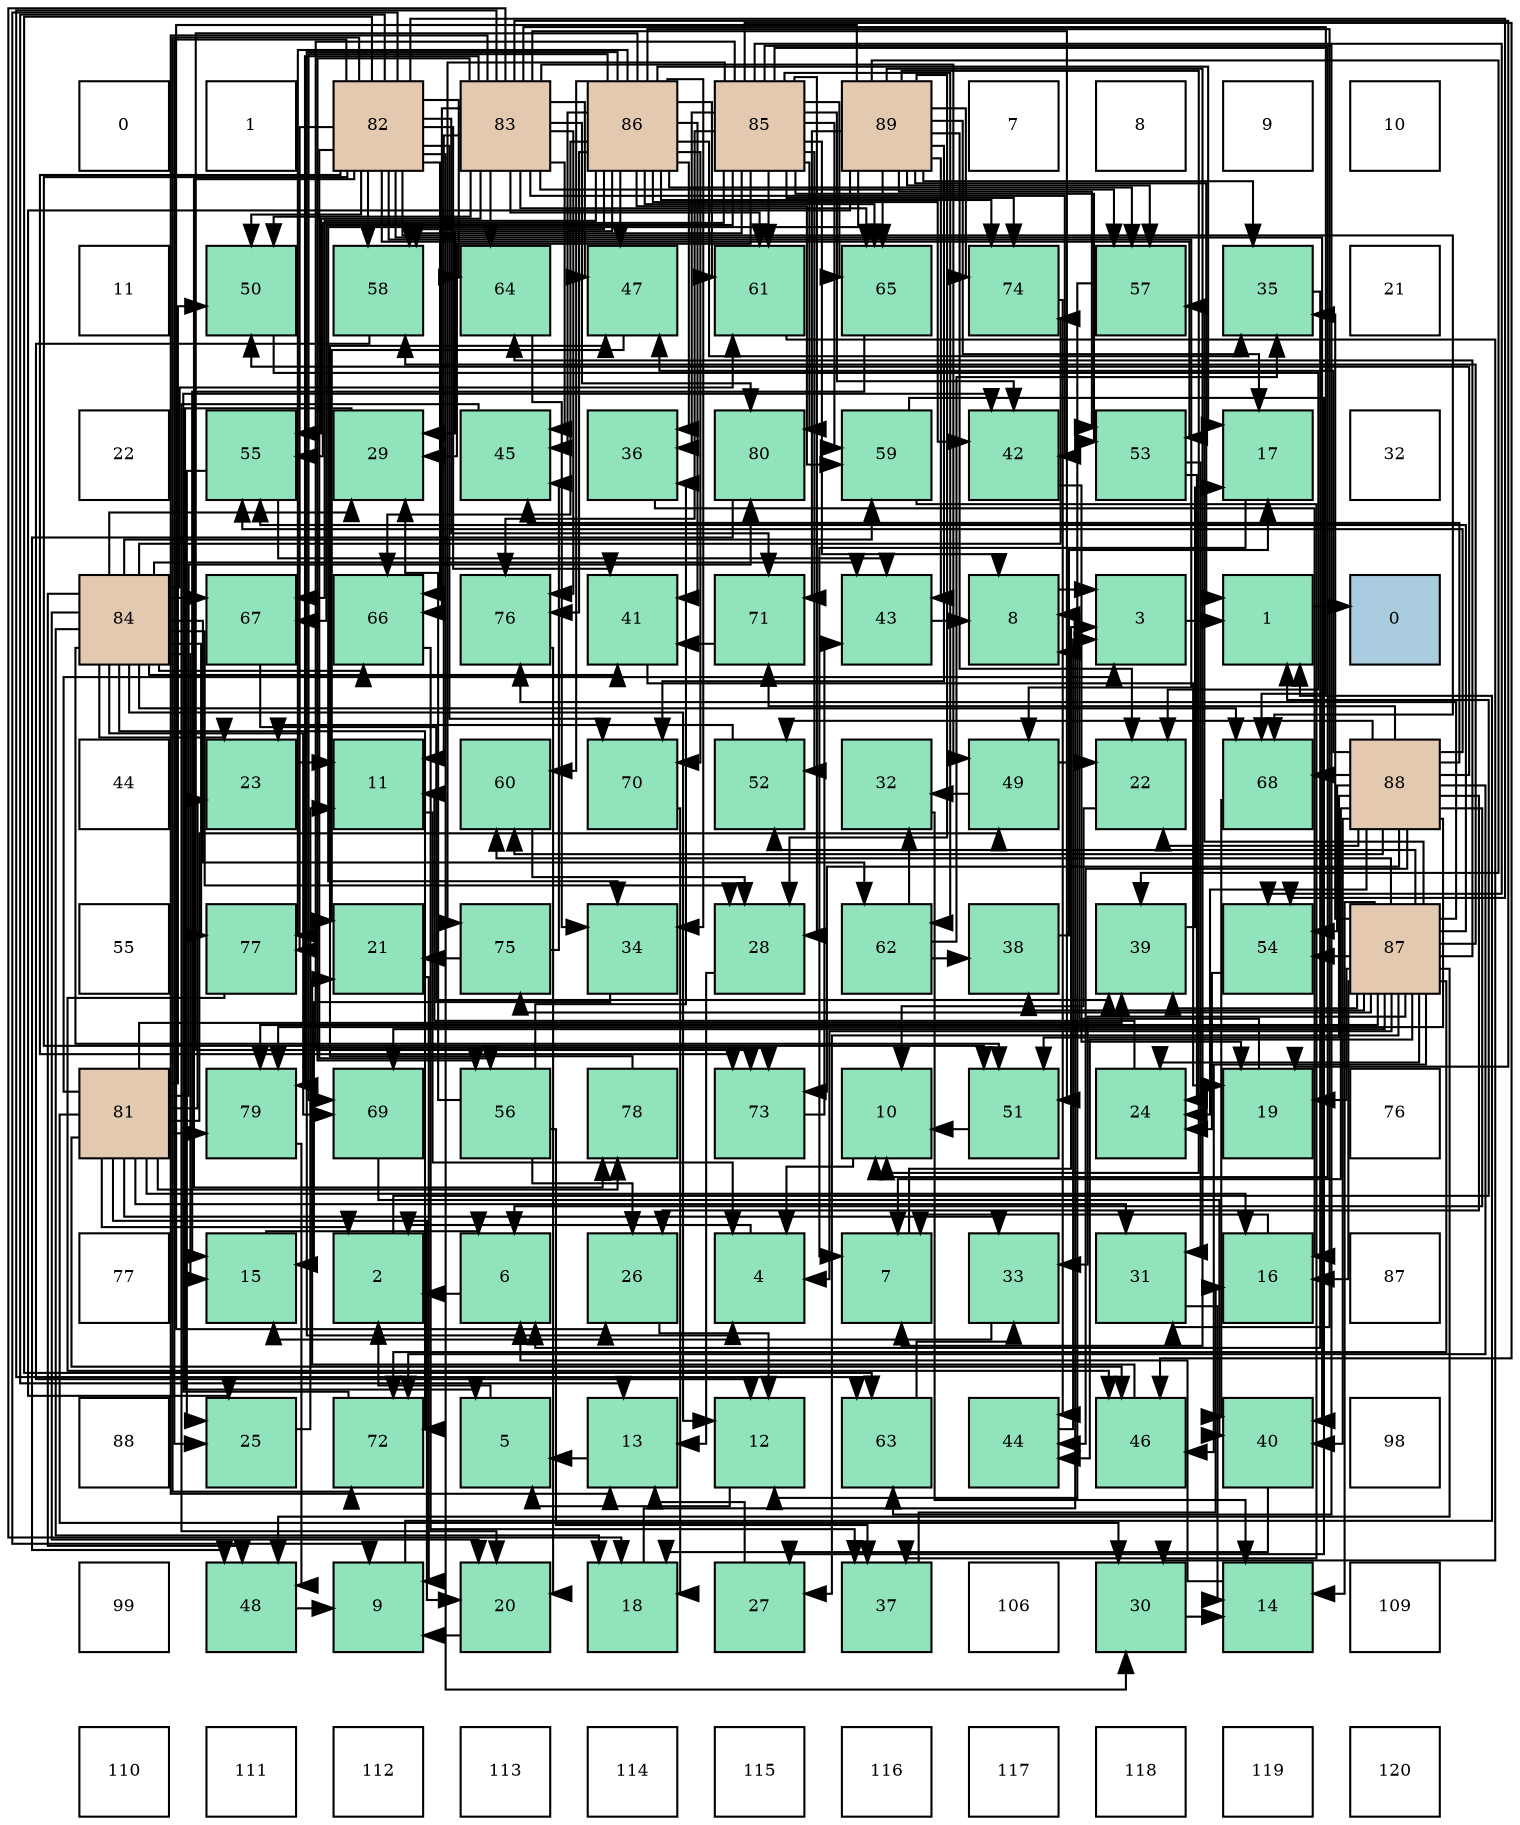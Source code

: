 digraph layout{
 rankdir=TB;
 splines=ortho;
 node [style=filled shape=square fixedsize=true width=0.6];
0[label="0", fontsize=8, fillcolor="#ffffff"];
1[label="1", fontsize=8, fillcolor="#ffffff"];
2[label="82", fontsize=8, fillcolor="#e3c9af"];
3[label="83", fontsize=8, fillcolor="#e3c9af"];
4[label="86", fontsize=8, fillcolor="#e3c9af"];
5[label="85", fontsize=8, fillcolor="#e3c9af"];
6[label="89", fontsize=8, fillcolor="#e3c9af"];
7[label="7", fontsize=8, fillcolor="#ffffff"];
8[label="8", fontsize=8, fillcolor="#ffffff"];
9[label="9", fontsize=8, fillcolor="#ffffff"];
10[label="10", fontsize=8, fillcolor="#ffffff"];
11[label="11", fontsize=8, fillcolor="#ffffff"];
12[label="50", fontsize=8, fillcolor="#91e3bb"];
13[label="58", fontsize=8, fillcolor="#91e3bb"];
14[label="64", fontsize=8, fillcolor="#91e3bb"];
15[label="47", fontsize=8, fillcolor="#91e3bb"];
16[label="61", fontsize=8, fillcolor="#91e3bb"];
17[label="65", fontsize=8, fillcolor="#91e3bb"];
18[label="74", fontsize=8, fillcolor="#91e3bb"];
19[label="57", fontsize=8, fillcolor="#91e3bb"];
20[label="35", fontsize=8, fillcolor="#91e3bb"];
21[label="21", fontsize=8, fillcolor="#ffffff"];
22[label="22", fontsize=8, fillcolor="#ffffff"];
23[label="55", fontsize=8, fillcolor="#91e3bb"];
24[label="29", fontsize=8, fillcolor="#91e3bb"];
25[label="45", fontsize=8, fillcolor="#91e3bb"];
26[label="36", fontsize=8, fillcolor="#91e3bb"];
27[label="80", fontsize=8, fillcolor="#91e3bb"];
28[label="59", fontsize=8, fillcolor="#91e3bb"];
29[label="42", fontsize=8, fillcolor="#91e3bb"];
30[label="53", fontsize=8, fillcolor="#91e3bb"];
31[label="17", fontsize=8, fillcolor="#91e3bb"];
32[label="32", fontsize=8, fillcolor="#ffffff"];
33[label="84", fontsize=8, fillcolor="#e3c9af"];
34[label="67", fontsize=8, fillcolor="#91e3bb"];
35[label="66", fontsize=8, fillcolor="#91e3bb"];
36[label="76", fontsize=8, fillcolor="#91e3bb"];
37[label="41", fontsize=8, fillcolor="#91e3bb"];
38[label="71", fontsize=8, fillcolor="#91e3bb"];
39[label="43", fontsize=8, fillcolor="#91e3bb"];
40[label="8", fontsize=8, fillcolor="#91e3bb"];
41[label="3", fontsize=8, fillcolor="#91e3bb"];
42[label="1", fontsize=8, fillcolor="#91e3bb"];
43[label="0", fontsize=8, fillcolor="#a9ccde"];
44[label="44", fontsize=8, fillcolor="#ffffff"];
45[label="23", fontsize=8, fillcolor="#91e3bb"];
46[label="11", fontsize=8, fillcolor="#91e3bb"];
47[label="60", fontsize=8, fillcolor="#91e3bb"];
48[label="70", fontsize=8, fillcolor="#91e3bb"];
49[label="52", fontsize=8, fillcolor="#91e3bb"];
50[label="32", fontsize=8, fillcolor="#91e3bb"];
51[label="49", fontsize=8, fillcolor="#91e3bb"];
52[label="22", fontsize=8, fillcolor="#91e3bb"];
53[label="68", fontsize=8, fillcolor="#91e3bb"];
54[label="88", fontsize=8, fillcolor="#e3c9af"];
55[label="55", fontsize=8, fillcolor="#ffffff"];
56[label="77", fontsize=8, fillcolor="#91e3bb"];
57[label="21", fontsize=8, fillcolor="#91e3bb"];
58[label="75", fontsize=8, fillcolor="#91e3bb"];
59[label="34", fontsize=8, fillcolor="#91e3bb"];
60[label="28", fontsize=8, fillcolor="#91e3bb"];
61[label="62", fontsize=8, fillcolor="#91e3bb"];
62[label="38", fontsize=8, fillcolor="#91e3bb"];
63[label="39", fontsize=8, fillcolor="#91e3bb"];
64[label="54", fontsize=8, fillcolor="#91e3bb"];
65[label="87", fontsize=8, fillcolor="#e3c9af"];
66[label="81", fontsize=8, fillcolor="#e3c9af"];
67[label="79", fontsize=8, fillcolor="#91e3bb"];
68[label="69", fontsize=8, fillcolor="#91e3bb"];
69[label="56", fontsize=8, fillcolor="#91e3bb"];
70[label="78", fontsize=8, fillcolor="#91e3bb"];
71[label="73", fontsize=8, fillcolor="#91e3bb"];
72[label="10", fontsize=8, fillcolor="#91e3bb"];
73[label="51", fontsize=8, fillcolor="#91e3bb"];
74[label="24", fontsize=8, fillcolor="#91e3bb"];
75[label="19", fontsize=8, fillcolor="#91e3bb"];
76[label="76", fontsize=8, fillcolor="#ffffff"];
77[label="77", fontsize=8, fillcolor="#ffffff"];
78[label="15", fontsize=8, fillcolor="#91e3bb"];
79[label="2", fontsize=8, fillcolor="#91e3bb"];
80[label="6", fontsize=8, fillcolor="#91e3bb"];
81[label="26", fontsize=8, fillcolor="#91e3bb"];
82[label="4", fontsize=8, fillcolor="#91e3bb"];
83[label="7", fontsize=8, fillcolor="#91e3bb"];
84[label="33", fontsize=8, fillcolor="#91e3bb"];
85[label="31", fontsize=8, fillcolor="#91e3bb"];
86[label="16", fontsize=8, fillcolor="#91e3bb"];
87[label="87", fontsize=8, fillcolor="#ffffff"];
88[label="88", fontsize=8, fillcolor="#ffffff"];
89[label="25", fontsize=8, fillcolor="#91e3bb"];
90[label="72", fontsize=8, fillcolor="#91e3bb"];
91[label="5", fontsize=8, fillcolor="#91e3bb"];
92[label="13", fontsize=8, fillcolor="#91e3bb"];
93[label="12", fontsize=8, fillcolor="#91e3bb"];
94[label="63", fontsize=8, fillcolor="#91e3bb"];
95[label="44", fontsize=8, fillcolor="#91e3bb"];
96[label="46", fontsize=8, fillcolor="#91e3bb"];
97[label="40", fontsize=8, fillcolor="#91e3bb"];
98[label="98", fontsize=8, fillcolor="#ffffff"];
99[label="99", fontsize=8, fillcolor="#ffffff"];
100[label="48", fontsize=8, fillcolor="#91e3bb"];
101[label="9", fontsize=8, fillcolor="#91e3bb"];
102[label="20", fontsize=8, fillcolor="#91e3bb"];
103[label="18", fontsize=8, fillcolor="#91e3bb"];
104[label="27", fontsize=8, fillcolor="#91e3bb"];
105[label="37", fontsize=8, fillcolor="#91e3bb"];
106[label="106", fontsize=8, fillcolor="#ffffff"];
107[label="30", fontsize=8, fillcolor="#91e3bb"];
108[label="14", fontsize=8, fillcolor="#91e3bb"];
109[label="109", fontsize=8, fillcolor="#ffffff"];
110[label="110", fontsize=8, fillcolor="#ffffff"];
111[label="111", fontsize=8, fillcolor="#ffffff"];
112[label="112", fontsize=8, fillcolor="#ffffff"];
113[label="113", fontsize=8, fillcolor="#ffffff"];
114[label="114", fontsize=8, fillcolor="#ffffff"];
115[label="115", fontsize=8, fillcolor="#ffffff"];
116[label="116", fontsize=8, fillcolor="#ffffff"];
117[label="117", fontsize=8, fillcolor="#ffffff"];
118[label="118", fontsize=8, fillcolor="#ffffff"];
119[label="119", fontsize=8, fillcolor="#ffffff"];
120[label="120", fontsize=8, fillcolor="#ffffff"];
edge [constraint=false, style=vis];42 -> 43;
79 -> 42;
41 -> 42;
82 -> 79;
91 -> 79;
80 -> 79;
83 -> 41;
40 -> 41;
101 -> 42;
72 -> 82;
46 -> 82;
93 -> 91;
92 -> 91;
108 -> 80;
78 -> 80;
86 -> 83;
31 -> 83;
103 -> 40;
75 -> 40;
102 -> 101;
57 -> 101;
52 -> 72;
45 -> 46;
74 -> 46;
89 -> 46;
81 -> 93;
104 -> 92;
60 -> 92;
24 -> 91;
107 -> 108;
85 -> 108;
50 -> 108;
84 -> 78;
59 -> 78;
20 -> 80;
26 -> 86;
105 -> 86;
62 -> 31;
63 -> 31;
97 -> 103;
37 -> 75;
29 -> 75;
39 -> 40;
95 -> 41;
25 -> 102;
96 -> 57;
15 -> 57;
100 -> 101;
51 -> 52;
51 -> 50;
12 -> 52;
73 -> 72;
49 -> 45;
30 -> 74;
30 -> 85;
64 -> 74;
23 -> 89;
23 -> 39;
69 -> 81;
69 -> 24;
69 -> 26;
69 -> 105;
19 -> 93;
13 -> 93;
28 -> 104;
28 -> 105;
47 -> 60;
16 -> 107;
61 -> 50;
61 -> 20;
61 -> 62;
94 -> 84;
14 -> 59;
17 -> 78;
35 -> 105;
34 -> 63;
53 -> 97;
68 -> 97;
48 -> 103;
38 -> 37;
90 -> 29;
71 -> 39;
18 -> 95;
58 -> 57;
58 -> 25;
36 -> 102;
56 -> 96;
70 -> 15;
67 -> 100;
27 -> 100;
66 -> 79;
66 -> 41;
66 -> 86;
66 -> 102;
66 -> 45;
66 -> 107;
66 -> 85;
66 -> 84;
66 -> 63;
66 -> 96;
66 -> 51;
66 -> 12;
66 -> 70;
66 -> 67;
66 -> 27;
2 -> 101;
2 -> 92;
2 -> 89;
2 -> 107;
2 -> 97;
2 -> 37;
2 -> 51;
2 -> 12;
2 -> 73;
2 -> 30;
2 -> 64;
2 -> 69;
2 -> 13;
2 -> 94;
2 -> 14;
2 -> 35;
2 -> 53;
2 -> 48;
2 -> 38;
2 -> 90;
2 -> 71;
2 -> 56;
2 -> 70;
3 -> 46;
3 -> 92;
3 -> 103;
3 -> 75;
3 -> 29;
3 -> 25;
3 -> 15;
3 -> 51;
3 -> 12;
3 -> 73;
3 -> 23;
3 -> 69;
3 -> 19;
3 -> 16;
3 -> 94;
3 -> 14;
3 -> 17;
3 -> 35;
3 -> 53;
3 -> 36;
3 -> 67;
3 -> 27;
33 -> 93;
33 -> 78;
33 -> 103;
33 -> 102;
33 -> 45;
33 -> 60;
33 -> 24;
33 -> 37;
33 -> 39;
33 -> 100;
33 -> 73;
33 -> 28;
33 -> 16;
33 -> 61;
33 -> 35;
33 -> 34;
33 -> 53;
33 -> 68;
33 -> 90;
33 -> 18;
33 -> 56;
5 -> 40;
5 -> 72;
5 -> 60;
5 -> 24;
5 -> 26;
5 -> 29;
5 -> 96;
5 -> 49;
5 -> 30;
5 -> 64;
5 -> 23;
5 -> 13;
5 -> 28;
5 -> 16;
5 -> 61;
5 -> 94;
5 -> 17;
5 -> 34;
5 -> 71;
5 -> 18;
5 -> 58;
5 -> 36;
5 -> 27;
4 -> 82;
4 -> 31;
4 -> 24;
4 -> 85;
4 -> 59;
4 -> 20;
4 -> 26;
4 -> 37;
4 -> 29;
4 -> 25;
4 -> 15;
4 -> 19;
4 -> 13;
4 -> 28;
4 -> 47;
4 -> 16;
4 -> 17;
4 -> 35;
4 -> 34;
4 -> 68;
4 -> 48;
4 -> 71;
4 -> 18;
4 -> 36;
4 -> 56;
65 -> 82;
65 -> 108;
65 -> 86;
65 -> 75;
65 -> 74;
65 -> 104;
65 -> 84;
65 -> 20;
65 -> 62;
65 -> 63;
65 -> 95;
65 -> 96;
65 -> 100;
65 -> 49;
65 -> 64;
65 -> 23;
65 -> 19;
65 -> 13;
65 -> 47;
65 -> 14;
65 -> 68;
65 -> 90;
65 -> 58;
65 -> 36;
65 -> 67;
54 -> 80;
54 -> 83;
54 -> 52;
54 -> 74;
54 -> 81;
54 -> 97;
54 -> 95;
54 -> 25;
54 -> 15;
54 -> 12;
54 -> 73;
54 -> 49;
54 -> 64;
54 -> 23;
54 -> 47;
54 -> 53;
54 -> 38;
54 -> 90;
54 -> 71;
54 -> 67;
6 -> 42;
6 -> 83;
6 -> 72;
6 -> 31;
6 -> 52;
6 -> 89;
6 -> 81;
6 -> 60;
6 -> 59;
6 -> 20;
6 -> 63;
6 -> 39;
6 -> 30;
6 -> 19;
6 -> 17;
6 -> 48;
6 -> 38;
6 -> 18;
edge [constraint=true, style=invis];
0 -> 11 -> 22 -> 33 -> 44 -> 55 -> 66 -> 77 -> 88 -> 99 -> 110;
1 -> 12 -> 23 -> 34 -> 45 -> 56 -> 67 -> 78 -> 89 -> 100 -> 111;
2 -> 13 -> 24 -> 35 -> 46 -> 57 -> 68 -> 79 -> 90 -> 101 -> 112;
3 -> 14 -> 25 -> 36 -> 47 -> 58 -> 69 -> 80 -> 91 -> 102 -> 113;
4 -> 15 -> 26 -> 37 -> 48 -> 59 -> 70 -> 81 -> 92 -> 103 -> 114;
5 -> 16 -> 27 -> 38 -> 49 -> 60 -> 71 -> 82 -> 93 -> 104 -> 115;
6 -> 17 -> 28 -> 39 -> 50 -> 61 -> 72 -> 83 -> 94 -> 105 -> 116;
7 -> 18 -> 29 -> 40 -> 51 -> 62 -> 73 -> 84 -> 95 -> 106 -> 117;
8 -> 19 -> 30 -> 41 -> 52 -> 63 -> 74 -> 85 -> 96 -> 107 -> 118;
9 -> 20 -> 31 -> 42 -> 53 -> 64 -> 75 -> 86 -> 97 -> 108 -> 119;
10 -> 21 -> 32 -> 43 -> 54 -> 65 -> 76 -> 87 -> 98 -> 109 -> 120;
rank = same {0 -> 1 -> 2 -> 3 -> 4 -> 5 -> 6 -> 7 -> 8 -> 9 -> 10};
rank = same {11 -> 12 -> 13 -> 14 -> 15 -> 16 -> 17 -> 18 -> 19 -> 20 -> 21};
rank = same {22 -> 23 -> 24 -> 25 -> 26 -> 27 -> 28 -> 29 -> 30 -> 31 -> 32};
rank = same {33 -> 34 -> 35 -> 36 -> 37 -> 38 -> 39 -> 40 -> 41 -> 42 -> 43};
rank = same {44 -> 45 -> 46 -> 47 -> 48 -> 49 -> 50 -> 51 -> 52 -> 53 -> 54};
rank = same {55 -> 56 -> 57 -> 58 -> 59 -> 60 -> 61 -> 62 -> 63 -> 64 -> 65};
rank = same {66 -> 67 -> 68 -> 69 -> 70 -> 71 -> 72 -> 73 -> 74 -> 75 -> 76};
rank = same {77 -> 78 -> 79 -> 80 -> 81 -> 82 -> 83 -> 84 -> 85 -> 86 -> 87};
rank = same {88 -> 89 -> 90 -> 91 -> 92 -> 93 -> 94 -> 95 -> 96 -> 97 -> 98};
rank = same {99 -> 100 -> 101 -> 102 -> 103 -> 104 -> 105 -> 106 -> 107 -> 108 -> 109};
rank = same {110 -> 111 -> 112 -> 113 -> 114 -> 115 -> 116 -> 117 -> 118 -> 119 -> 120};
}